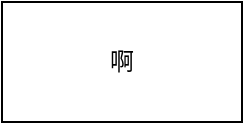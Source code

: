 <mxfile version="22.1.5" type="github">
  <diagram name="第 1 页" id="E-cUP8Ie-hkv5i3JPMAU">
    <mxGraphModel dx="542" dy="348" grid="1" gridSize="10" guides="1" tooltips="1" connect="1" arrows="1" fold="1" page="1" pageScale="1" pageWidth="827" pageHeight="1169" math="0" shadow="0">
      <root>
        <mxCell id="0" />
        <mxCell id="1" parent="0" />
        <mxCell id="SLPziMjgNhuVhC5p8h38-1" value="啊" style="rounded=0;whiteSpace=wrap;html=1;" vertex="1" parent="1">
          <mxGeometry x="270" y="160" width="120" height="60" as="geometry" />
        </mxCell>
      </root>
    </mxGraphModel>
  </diagram>
</mxfile>
